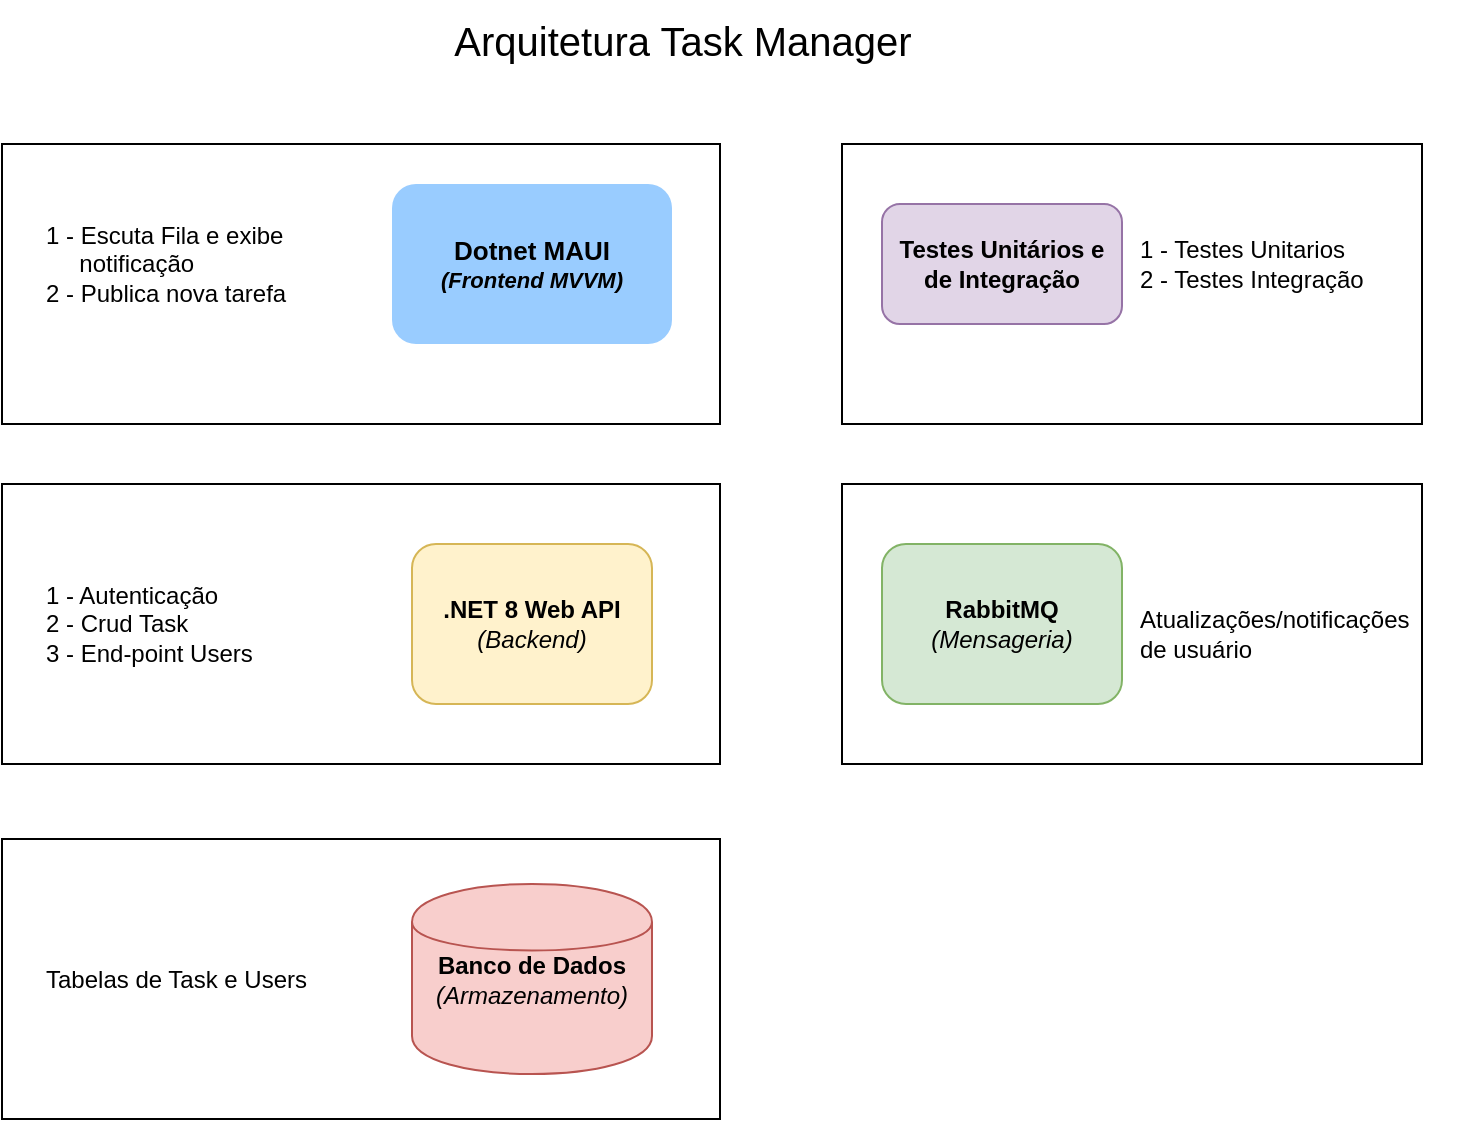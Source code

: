 <mxfile version="28.0.6">
  <diagram name="Página-1" id="_QRGJR-i5SI4cS4-80s3">
    <mxGraphModel dx="2066" dy="849" grid="1" gridSize="10" guides="1" tooltips="1" connect="1" arrows="1" fold="1" page="1" pageScale="1" pageWidth="827" pageHeight="1169" math="0" shadow="0">
      <root>
        <mxCell id="0" />
        <mxCell id="1" parent="0" />
        <mxCell id="vlpKFRvM-aRibgiiu8us-19" value="&amp;nbsp;" style="rounded=0;whiteSpace=wrap;html=1;fillColor=none;strokeWidth=1;" vertex="1" parent="1">
          <mxGeometry x="470" y="97" width="290" height="140" as="geometry" />
        </mxCell>
        <mxCell id="vlpKFRvM-aRibgiiu8us-15" value="" style="rounded=0;whiteSpace=wrap;html=1;fillColor=none;strokeWidth=1;" vertex="1" parent="1">
          <mxGeometry x="50" y="267" width="359" height="140" as="geometry" />
        </mxCell>
        <mxCell id="vlpKFRvM-aRibgiiu8us-14" value="" style="rounded=0;whiteSpace=wrap;html=1;fillColor=none;strokeWidth=1;" vertex="1" parent="1">
          <mxGeometry x="50" y="97" width="359" height="140" as="geometry" />
        </mxCell>
        <mxCell id="vlpKFRvM-aRibgiiu8us-2" value="Arquitetura Task Manager" style="text;html=1;align=center;verticalAlign=middle;resizable=0;points=[];autosize=1;strokeColor=none;fillColor=none;fontSize=20;" vertex="1" parent="1">
          <mxGeometry x="265" y="25" width="250" height="40" as="geometry" />
        </mxCell>
        <mxCell id="vlpKFRvM-aRibgiiu8us-4" value="&lt;b&gt;.NET 8 Web API&lt;/b&gt;&lt;br&gt;&lt;i&gt;(Backend)&lt;/i&gt;" style="rounded=1;whiteSpace=wrap;html=1;fillColor=#fff2cc;strokeColor=#d6b656;fontColor=#000000;" vertex="1" parent="1">
          <mxGeometry x="255" y="297" width="120" height="80" as="geometry" />
        </mxCell>
        <mxCell id="vlpKFRvM-aRibgiiu8us-5" value="&lt;b&gt;Banco de Dados&lt;/b&gt;&lt;br&gt;&lt;i&gt;(Armazenamento)&lt;/i&gt;" style="shape=cylinder;whiteSpace=wrap;html=1;rounded=1;fillColor=#f8cecc;strokeColor=#b85450;fontColor=#000000;" vertex="1" parent="1">
          <mxGeometry x="255" y="467" width="120" height="95" as="geometry" />
        </mxCell>
        <mxCell id="vlpKFRvM-aRibgiiu8us-6" value="&lt;b&gt;RabbitMQ&lt;/b&gt;&lt;br&gt;&lt;i&gt;(Mensageria)&lt;/i&gt;" style="rounded=1;whiteSpace=wrap;html=1;fillColor=#d5e8d4;strokeColor=#82b366;fontColor=#000000;" vertex="1" parent="1">
          <mxGeometry x="490" y="297" width="120" height="80" as="geometry" />
        </mxCell>
        <mxCell id="vlpKFRvM-aRibgiiu8us-7" value="&lt;b&gt;Testes Unitários e de Integração&lt;/b&gt;" style="rounded=1;whiteSpace=wrap;html=1;fillColor=#e1d5e7;strokeColor=#9673a6;fontColor=#000000;" vertex="1" parent="1">
          <mxGeometry x="490" y="127" width="120" height="60" as="geometry" />
        </mxCell>
        <mxCell id="vlpKFRvM-aRibgiiu8us-10" value="1 - Escuta Fila e exibe&amp;nbsp;&lt;div&gt;&amp;nbsp; &amp;nbsp; &amp;nbsp;notificação&lt;div&gt;2 - Publica nova tarefa&lt;/div&gt;&lt;/div&gt;" style="text;html=1;align=left;verticalAlign=middle;resizable=0;points=[];autosize=1;strokeColor=none;fillColor=none;" vertex="1" parent="1">
          <mxGeometry x="70" y="127" width="150" height="60" as="geometry" />
        </mxCell>
        <mxCell id="vlpKFRvM-aRibgiiu8us-11" value="&lt;div style=&quot;&quot;&gt;&lt;span style=&quot;background-color: transparent; color: light-dark(rgb(0, 0, 0), rgb(255, 255, 255));&quot;&gt;1 - Autenticação&lt;/span&gt;&lt;/div&gt;&lt;div style=&quot;&quot;&gt;2 - Crud Task&lt;/div&gt;&lt;div style=&quot;&quot;&gt;3 - End-point Users&lt;/div&gt;" style="text;html=1;align=left;verticalAlign=middle;resizable=0;points=[];autosize=1;strokeColor=none;fillColor=none;" vertex="1" parent="1">
          <mxGeometry x="70" y="307" width="130" height="60" as="geometry" />
        </mxCell>
        <mxCell id="vlpKFRvM-aRibgiiu8us-12" value="&lt;b style=&quot;&quot;&gt;&lt;font style=&quot;font-size: 13px;&quot;&gt;Dotnet MAUI&lt;/font&gt;&lt;/b&gt;&lt;div&gt;&lt;b style=&quot;&quot;&gt;&lt;i&gt;&lt;font style=&quot;font-size: 11px;&quot;&gt;(Frontend MVVM)&lt;/font&gt;&lt;/i&gt;&lt;/b&gt;&lt;/div&gt;" style="rounded=1;whiteSpace=wrap;html=1;labelBackgroundColor=none;labelBorderColor=none;textShadow=0;strokeColor=none;fillColor=#99CCFF;fontColor=#000000;" vertex="1" parent="1">
          <mxGeometry x="245" y="117" width="140" height="80" as="geometry" />
        </mxCell>
        <mxCell id="vlpKFRvM-aRibgiiu8us-16" value="" style="rounded=0;whiteSpace=wrap;html=1;fillColor=none;strokeWidth=1;" vertex="1" parent="1">
          <mxGeometry x="50" y="444.5" width="359" height="140" as="geometry" />
        </mxCell>
        <mxCell id="vlpKFRvM-aRibgiiu8us-17" value="Tabelas de Task e Users" style="text;html=1;align=left;verticalAlign=middle;resizable=0;points=[];autosize=1;strokeColor=none;fillColor=none;" vertex="1" parent="1">
          <mxGeometry x="70" y="499.5" width="150" height="30" as="geometry" />
        </mxCell>
        <mxCell id="vlpKFRvM-aRibgiiu8us-18" value="" style="rounded=0;whiteSpace=wrap;html=1;fillColor=none;strokeWidth=1;" vertex="1" parent="1">
          <mxGeometry x="470" y="267" width="290" height="140" as="geometry" />
        </mxCell>
        <mxCell id="vlpKFRvM-aRibgiiu8us-20" value="1 - Testes Unitarios&lt;div&gt;2 - Testes Integração&lt;/div&gt;" style="text;html=1;align=left;verticalAlign=middle;resizable=0;points=[];autosize=1;strokeColor=none;fillColor=none;" vertex="1" parent="1">
          <mxGeometry x="617" y="137" width="140" height="40" as="geometry" />
        </mxCell>
        <mxCell id="vlpKFRvM-aRibgiiu8us-21" value="Atualizações/notificações&amp;nbsp;&lt;div&gt;de usuário&lt;/div&gt;" style="text;html=1;align=left;verticalAlign=middle;resizable=0;points=[];autosize=1;strokeColor=none;fillColor=none;" vertex="1" parent="1">
          <mxGeometry x="617" y="322" width="160" height="40" as="geometry" />
        </mxCell>
      </root>
    </mxGraphModel>
  </diagram>
</mxfile>
